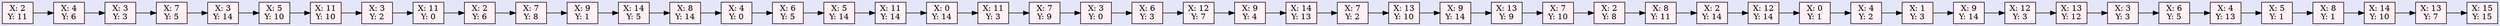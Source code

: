 digraph Tutorial {
graph [rankdir = LR ]
node [shape = box]
bgcolor="lavender"
node [ style=filled,shape = box, fillcolor="lavenderblush:lavenderblush1"]
0 [label="X: 2
Y: 11"];
0 -> 1
1 [label="X: 4
Y: 6"];
1 -> 2
2 [label="X: 3
Y: 3"];
2 -> 3
3 [label="X: 7
Y: 5"];
3 -> 4
4 [label="X: 3
Y: 14"];
4 -> 5
5 [label="X: 5
Y: 10"];
5 -> 6
6 [label="X: 11
Y: 10"];
6 -> 7
7 [label="X: 3
Y: 2"];
7 -> 8
8 [label="X: 11
Y: 0"];
8 -> 9
9 [label="X: 2
Y: 6"];
9 -> 10
10 [label="X: 7
Y: 8"];
10 -> 11
11 [label="X: 9
Y: 1"];
11 -> 12
12 [label="X: 14
Y: 5"];
12 -> 13
13 [label="X: 8
Y: 14"];
13 -> 14
14 [label="X: 4
Y: 0"];
14 -> 15
15 [label="X: 6
Y: 5"];
15 -> 16
16 [label="X: 5
Y: 14"];
16 -> 17
17 [label="X: 11
Y: 14"];
17 -> 18
18 [label="X: 0
Y: 14"];
18 -> 19
19 [label="X: 11
Y: 3"];
19 -> 20
20 [label="X: 7
Y: 9"];
20 -> 21
21 [label="X: 3
Y: 0"];
21 -> 22
22 [label="X: 6
Y: 3"];
22 -> 23
23 [label="X: 12
Y: 7"];
23 -> 24
24 [label="X: 9
Y: 4"];
24 -> 25
25 [label="X: 14
Y: 13"];
25 -> 26
26 [label="X: 7
Y: 2"];
26 -> 27
27 [label="X: 13
Y: 10"];
27 -> 28
28 [label="X: 9
Y: 14"];
28 -> 29
29 [label="X: 13
Y: 9"];
29 -> 30
30 [label="X: 7
Y: 10"];
30 -> 31
31 [label="X: 2
Y: 8"];
31 -> 32
32 [label="X: 8
Y: 11"];
32 -> 33
33 [label="X: 2
Y: 14"];
33 -> 34
34 [label="X: 12
Y: 14"];
34 -> 35
35 [label="X: 0
Y: 1"];
35 -> 36
36 [label="X: 4
Y: 2"];
36 -> 37
37 [label="X: 1
Y: 3"];
37 -> 38
38 [label="X: 9
Y: 14"];
38 -> 39
39 [label="X: 12
Y: 3"];
39 -> 40
40 [label="X: 13
Y: 12"];
40 -> 41
41 [label="X: 3
Y: 3"];
41 -> 42
42 [label="X: 6
Y: 5"];
42 -> 43
43 [label="X: 4
Y: 13"];
43 -> 44
44 [label="X: 5
Y: 1"];
44 -> 45
45 [label="X: 8
Y: 1"];
45 -> 46
46 [label="X: 14
Y: 10"];
46 -> 47
47 [label="X: 13
Y: 7"];
47 -> 48
48 [label="X: 15
Y: 15"];
}
